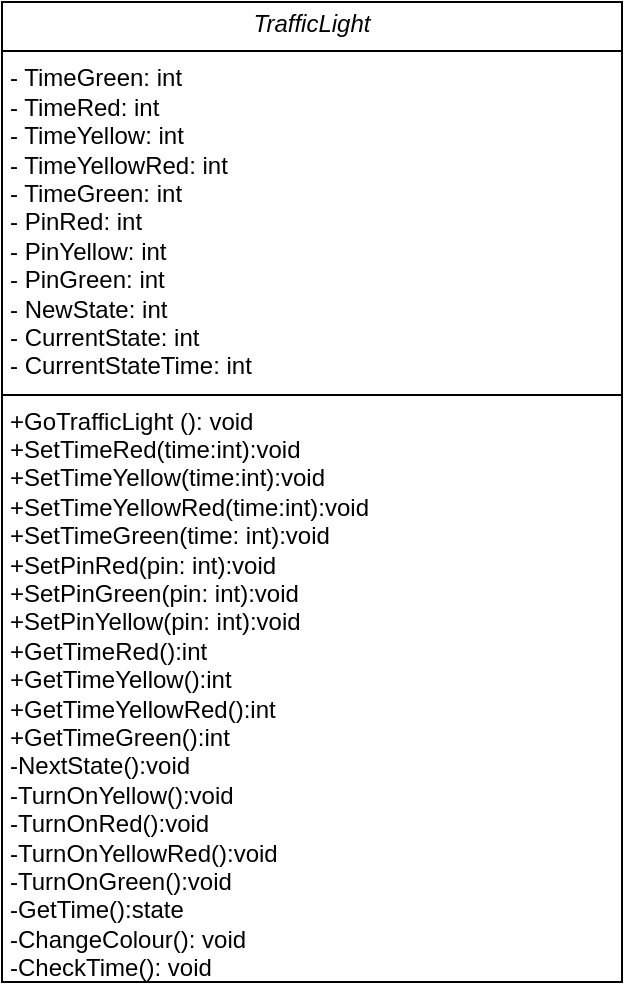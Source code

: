 <mxfile version="24.7.17">
  <diagram name="Page-1" id="yaR9l1BQDg1tgNdgxOk3">
    <mxGraphModel dx="989" dy="514" grid="1" gridSize="10" guides="1" tooltips="1" connect="1" arrows="1" fold="1" page="1" pageScale="1" pageWidth="827" pageHeight="1169" math="0" shadow="0">
      <root>
        <mxCell id="0" />
        <mxCell id="1" parent="0" />
        <mxCell id="MXBAB2aG3aiAs-TaykSR-12" value="&lt;p style=&quot;margin:0px;margin-top:4px;text-align:center;&quot;&gt;&lt;i&gt;TrafficLight&lt;/i&gt;&lt;/p&gt;&lt;hr size=&quot;1&quot; style=&quot;border-style:solid;&quot;&gt;&lt;p style=&quot;margin:0px;margin-left:4px;&quot;&gt;- TimeGreen: int&lt;/p&gt;&lt;p style=&quot;margin:0px;margin-left:4px;&quot;&gt;- TimeRed: int&lt;/p&gt;&lt;p style=&quot;margin:0px;margin-left:4px;&quot;&gt;- TimeYellow: int&lt;/p&gt;&lt;p style=&quot;margin:0px;margin-left:4px;&quot;&gt;- TimeYellowRed: int&lt;br&gt;- TimeGreen: int&lt;/p&gt;&lt;p style=&quot;margin:0px;margin-left:4px;&quot;&gt;- PinRed: int&lt;/p&gt;&lt;p style=&quot;margin:0px;margin-left:4px;&quot;&gt;- PinYellow&lt;span style=&quot;background-color: initial;&quot;&gt;: int&lt;/span&gt;&lt;br&gt;&lt;/p&gt;&lt;p style=&quot;margin:0px;margin-left:4px;&quot;&gt;- PinGreen&lt;span style=&quot;background-color: initial;&quot;&gt;: int&lt;/span&gt;&lt;br&gt;&lt;/p&gt;&lt;p style=&quot;margin:0px;margin-left:4px;&quot;&gt;- NewState: int&lt;/p&gt;&lt;p style=&quot;margin:0px;margin-left:4px;&quot;&gt;- CurrentState: int&lt;/p&gt;&lt;p style=&quot;margin:0px;margin-left:4px;&quot;&gt;- CurrentStateTime: int&lt;/p&gt;&lt;hr size=&quot;1&quot; style=&quot;border-style:solid;&quot;&gt;&lt;p style=&quot;margin:0px;margin-left:4px;&quot;&gt;&lt;span style=&quot;background-color: initial;&quot;&gt;+GoTrafficLight (): void&lt;/span&gt;&lt;br&gt;&lt;/p&gt;&lt;p style=&quot;margin:0px;margin-left:4px;&quot;&gt;+SetTimeRed(time:int):void&lt;/p&gt;&lt;p style=&quot;margin:0px;margin-left:4px;&quot;&gt;+SetTimeYellow(time:int):void&lt;/p&gt;&lt;p style=&quot;margin:0px;margin-left:4px;&quot;&gt;+SetTimeYellowRed(time:int):void&lt;br&gt;+SetTimeGreen(time: int):void&lt;/p&gt;&lt;p style=&quot;margin:0px;margin-left:4px;&quot;&gt;+SetPinRed(pin: int):void&lt;/p&gt;&lt;p style=&quot;margin:0px;margin-left:4px;&quot;&gt;+SetPinGreen&lt;span style=&quot;background-color: initial;&quot;&gt;(pin: int):void&lt;/span&gt;&lt;br&gt;&lt;/p&gt;&lt;p style=&quot;margin:0px;margin-left:4px;&quot;&gt;+SetPinYellow&lt;span style=&quot;background-color: initial;&quot;&gt;(pin: int):void&lt;/span&gt;&lt;br&gt;&lt;/p&gt;&lt;p style=&quot;margin:0px;margin-left:4px;&quot;&gt;+GetTimeRed():int&lt;/p&gt;&lt;p style=&quot;margin:0px;margin-left:4px;&quot;&gt;+GetTimeYellow():int&lt;/p&gt;&lt;p style=&quot;margin:0px;margin-left:4px;&quot;&gt;+GetTimeYellowRed():int&lt;/p&gt;&lt;p style=&quot;margin:0px;margin-left:4px;&quot;&gt;+GetTimeGreen():int&lt;/p&gt;&lt;p style=&quot;margin:0px;margin-left:4px;&quot;&gt;-NextState():void&lt;/p&gt;&lt;p style=&quot;margin:0px;margin-left:4px;&quot;&gt;-TurnOnYellow():void&lt;/p&gt;&lt;p style=&quot;margin:0px;margin-left:4px;&quot;&gt;-TurnOnRed():void&lt;/p&gt;&lt;p style=&quot;margin:0px;margin-left:4px;&quot;&gt;-TurnOnYellowRed():void&lt;/p&gt;&lt;p style=&quot;margin:0px;margin-left:4px;&quot;&gt;-TurnOnGreen():void&lt;/p&gt;&lt;p style=&quot;margin:0px;margin-left:4px;&quot;&gt;-GetTime():state&lt;/p&gt;&lt;p style=&quot;margin:0px;margin-left:4px;&quot;&gt;-ChangeColour(): void&lt;br&gt;-CheckTime(): void&lt;/p&gt;&lt;p style=&quot;margin:0px;margin-left:4px;&quot;&gt;&lt;br&gt;&lt;/p&gt;" style="verticalAlign=top;align=left;overflow=fill;html=1;whiteSpace=wrap;" vertex="1" parent="1">
          <mxGeometry x="140" y="230" width="310" height="490" as="geometry" />
        </mxCell>
      </root>
    </mxGraphModel>
  </diagram>
</mxfile>
